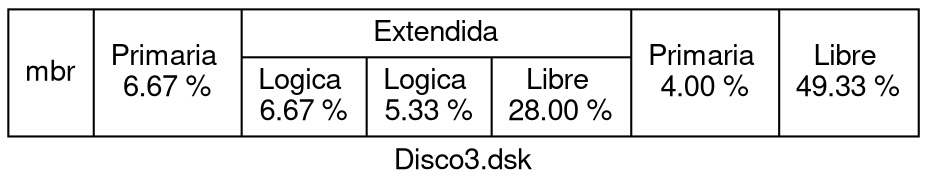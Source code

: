 digraph G {
fontname="Helvetica,Arial,sans-serif"
node [fontname="Helvetica,Arial,sans-serif"]
rankdir=TB;
 node [shape=record];
label="Disco3.dsk"
a[label = " mbr| Primaria \n6.67 %| {Extendida | {Logica \n6.67 %| Logica \n5.33 %| Libre \n28.00 %}}| Primaria \n4.00 %| Libre \n49.33 %"]}
